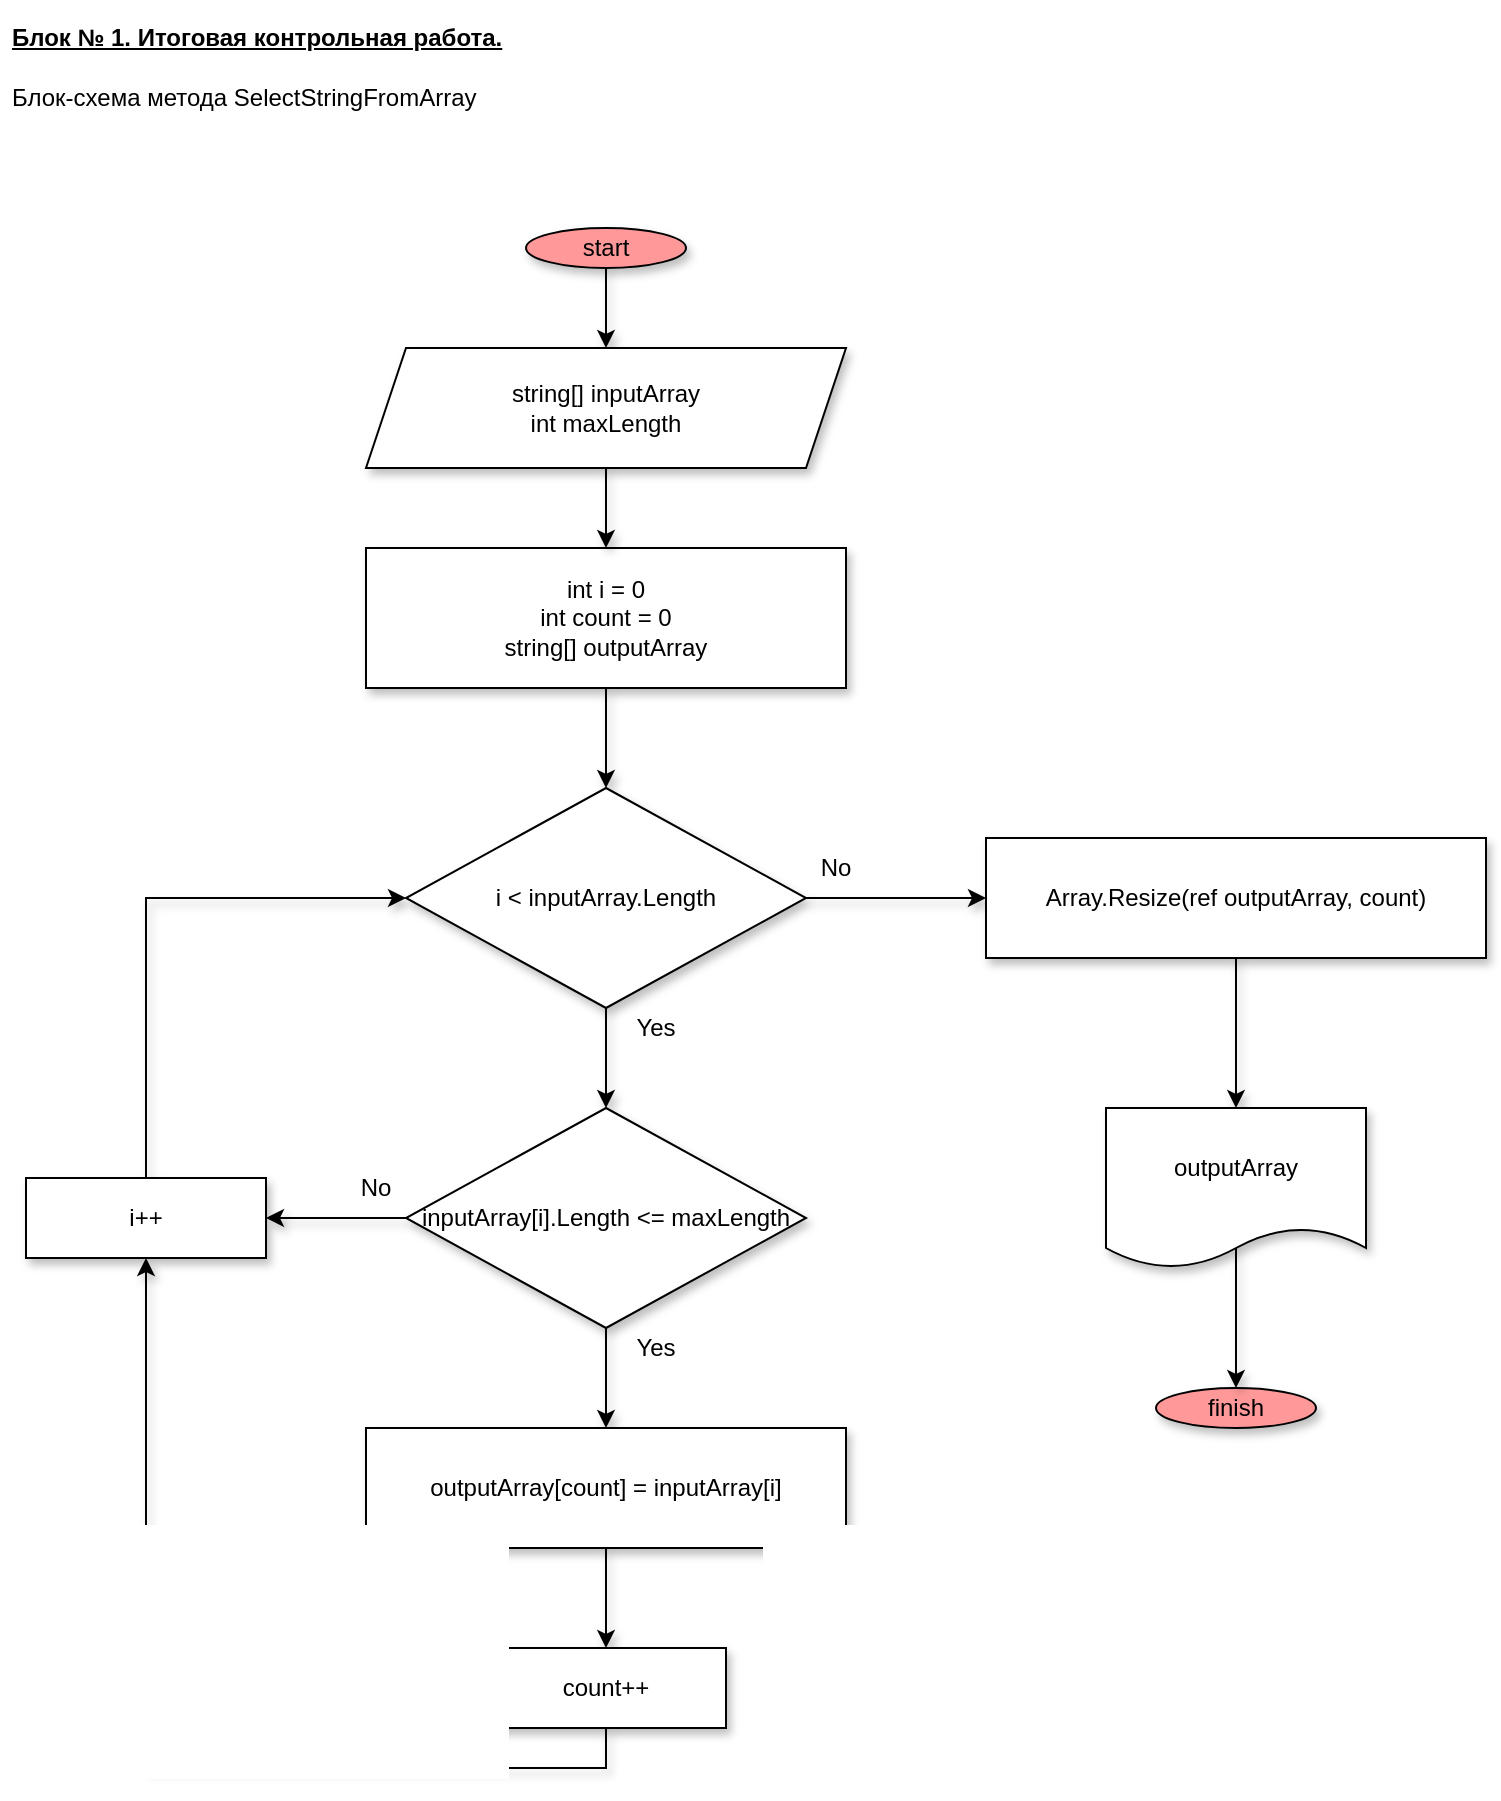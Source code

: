 <mxfile version="20.2.3" type="device"><diagram id="AV9kRuy_ZLC-_nYmKm7w" name="Page-1"><mxGraphModel dx="966" dy="541" grid="1" gridSize="10" guides="1" tooltips="1" connect="1" arrows="1" fold="1" page="1" pageScale="1" pageWidth="827" pageHeight="1169" math="0" shadow="0"><root><mxCell id="0"/><mxCell id="1" parent="0"/><mxCell id="bZnZhk3qSv23E_GFEmG_-27" style="edgeStyle=orthogonalEdgeStyle;rounded=0;orthogonalLoop=1;jettySize=auto;html=1;exitX=0.5;exitY=1;exitDx=0;exitDy=0;entryX=0.5;entryY=0;entryDx=0;entryDy=0;shadow=1;" edge="1" parent="1" source="bZnZhk3qSv23E_GFEmG_-10" target="bZnZhk3qSv23E_GFEmG_-26"><mxGeometry relative="1" as="geometry"/></mxCell><mxCell id="bZnZhk3qSv23E_GFEmG_-10" value="start" style="ellipse;whiteSpace=wrap;html=1;fillColor=#FF9999;shadow=1;" vertex="1" parent="1"><mxGeometry x="299" y="120" width="80" height="20" as="geometry"/></mxCell><mxCell id="bZnZhk3qSv23E_GFEmG_-29" style="edgeStyle=orthogonalEdgeStyle;rounded=0;orthogonalLoop=1;jettySize=auto;html=1;exitX=0.5;exitY=1;exitDx=0;exitDy=0;entryX=0.5;entryY=0;entryDx=0;entryDy=0;shadow=1;" edge="1" parent="1" source="bZnZhk3qSv23E_GFEmG_-12" target="bZnZhk3qSv23E_GFEmG_-18"><mxGeometry relative="1" as="geometry"/></mxCell><mxCell id="bZnZhk3qSv23E_GFEmG_-12" value="&lt;div&gt;int i = 0&lt;br&gt;&lt;/div&gt;&lt;div&gt;int count = 0&lt;/div&gt;&lt;div&gt;&lt;div&gt;string[] outputArray&lt;/div&gt;&lt;/div&gt;" style="rounded=0;whiteSpace=wrap;html=1;shadow=1;" vertex="1" parent="1"><mxGeometry x="219" y="280" width="240" height="70" as="geometry"/></mxCell><mxCell id="bZnZhk3qSv23E_GFEmG_-33" style="edgeStyle=orthogonalEdgeStyle;rounded=0;orthogonalLoop=1;jettySize=auto;html=1;exitX=0.5;exitY=1;exitDx=0;exitDy=0;entryX=0.5;entryY=0;entryDx=0;entryDy=0;shadow=1;" edge="1" parent="1" source="bZnZhk3qSv23E_GFEmG_-18" target="bZnZhk3qSv23E_GFEmG_-30"><mxGeometry relative="1" as="geometry"/></mxCell><mxCell id="bZnZhk3qSv23E_GFEmG_-46" style="edgeStyle=orthogonalEdgeStyle;rounded=0;orthogonalLoop=1;jettySize=auto;html=1;exitX=1;exitY=0.5;exitDx=0;exitDy=0;entryX=0;entryY=0.5;entryDx=0;entryDy=0;shadow=1;" edge="1" parent="1" source="bZnZhk3qSv23E_GFEmG_-18" target="bZnZhk3qSv23E_GFEmG_-40"><mxGeometry relative="1" as="geometry"/></mxCell><mxCell id="bZnZhk3qSv23E_GFEmG_-18" value="i &amp;lt; inputArray.Length" style="rhombus;whiteSpace=wrap;html=1;shadow=1;" vertex="1" parent="1"><mxGeometry x="239" y="400" width="200" height="110" as="geometry"/></mxCell><mxCell id="bZnZhk3qSv23E_GFEmG_-23" value="No" style="text;html=1;align=center;verticalAlign=middle;whiteSpace=wrap;rounded=0;shadow=1;" vertex="1" parent="1"><mxGeometry x="439" y="430" width="30" height="20" as="geometry"/></mxCell><mxCell id="bZnZhk3qSv23E_GFEmG_-24" value="Yes" style="text;html=1;align=center;verticalAlign=middle;whiteSpace=wrap;rounded=0;shadow=1;" vertex="1" parent="1"><mxGeometry x="349" y="510" width="30" height="20" as="geometry"/></mxCell><mxCell id="bZnZhk3qSv23E_GFEmG_-28" style="edgeStyle=orthogonalEdgeStyle;rounded=0;orthogonalLoop=1;jettySize=auto;html=1;exitX=0.5;exitY=1;exitDx=0;exitDy=0;entryX=0.5;entryY=0;entryDx=0;entryDy=0;shadow=1;" edge="1" parent="1" source="bZnZhk3qSv23E_GFEmG_-26" target="bZnZhk3qSv23E_GFEmG_-12"><mxGeometry relative="1" as="geometry"/></mxCell><mxCell id="bZnZhk3qSv23E_GFEmG_-26" value="string[] inputArray&lt;div&gt;int maxLength&lt;br&gt;&lt;/div&gt;" style="shape=parallelogram;perimeter=parallelogramPerimeter;whiteSpace=wrap;html=1;fixedSize=1;shadow=1;" vertex="1" parent="1"><mxGeometry x="219" y="180" width="240" height="60" as="geometry"/></mxCell><mxCell id="bZnZhk3qSv23E_GFEmG_-35" style="edgeStyle=orthogonalEdgeStyle;rounded=0;orthogonalLoop=1;jettySize=auto;html=1;exitX=0.5;exitY=1;exitDx=0;exitDy=0;entryX=0.5;entryY=0;entryDx=0;entryDy=0;shadow=1;" edge="1" parent="1" source="bZnZhk3qSv23E_GFEmG_-30" target="bZnZhk3qSv23E_GFEmG_-34"><mxGeometry relative="1" as="geometry"/></mxCell><mxCell id="bZnZhk3qSv23E_GFEmG_-50" style="edgeStyle=orthogonalEdgeStyle;rounded=0;orthogonalLoop=1;jettySize=auto;html=1;exitX=0;exitY=0.5;exitDx=0;exitDy=0;entryX=1;entryY=0.5;entryDx=0;entryDy=0;shadow=1;" edge="1" parent="1" source="bZnZhk3qSv23E_GFEmG_-30" target="bZnZhk3qSv23E_GFEmG_-47"><mxGeometry relative="1" as="geometry"/></mxCell><mxCell id="bZnZhk3qSv23E_GFEmG_-30" value="inputArray[i].Length &amp;lt;= maxLength" style="rhombus;whiteSpace=wrap;html=1;shadow=1;" vertex="1" parent="1"><mxGeometry x="239" y="560" width="200" height="110" as="geometry"/></mxCell><mxCell id="bZnZhk3qSv23E_GFEmG_-37" style="edgeStyle=orthogonalEdgeStyle;rounded=0;orthogonalLoop=1;jettySize=auto;html=1;exitX=0.5;exitY=1;exitDx=0;exitDy=0;entryX=0.5;entryY=0;entryDx=0;entryDy=0;shadow=1;" edge="1" parent="1" source="bZnZhk3qSv23E_GFEmG_-34" target="bZnZhk3qSv23E_GFEmG_-36"><mxGeometry relative="1" as="geometry"/></mxCell><mxCell id="bZnZhk3qSv23E_GFEmG_-34" value="outputArray[count] = inputArray[i]" style="rounded=0;whiteSpace=wrap;html=1;shadow=1;" vertex="1" parent="1"><mxGeometry x="219" y="720" width="240" height="60" as="geometry"/></mxCell><mxCell id="bZnZhk3qSv23E_GFEmG_-48" style="edgeStyle=orthogonalEdgeStyle;rounded=0;orthogonalLoop=1;jettySize=auto;html=1;exitX=0.5;exitY=1;exitDx=0;exitDy=0;entryX=0.5;entryY=1;entryDx=0;entryDy=0;shadow=1;" edge="1" parent="1" source="bZnZhk3qSv23E_GFEmG_-36" target="bZnZhk3qSv23E_GFEmG_-47"><mxGeometry relative="1" as="geometry"/></mxCell><mxCell id="bZnZhk3qSv23E_GFEmG_-36" value="count++" style="rounded=0;whiteSpace=wrap;html=1;shadow=1;" vertex="1" parent="1"><mxGeometry x="279" y="830" width="120" height="40" as="geometry"/></mxCell><mxCell id="bZnZhk3qSv23E_GFEmG_-39" value="Yes" style="text;html=1;align=center;verticalAlign=middle;whiteSpace=wrap;rounded=0;shadow=1;" vertex="1" parent="1"><mxGeometry x="349" y="670" width="30" height="20" as="geometry"/></mxCell><mxCell id="bZnZhk3qSv23E_GFEmG_-54" style="edgeStyle=orthogonalEdgeStyle;rounded=0;orthogonalLoop=1;jettySize=auto;html=1;exitX=0.5;exitY=1;exitDx=0;exitDy=0;entryX=0.5;entryY=0;entryDx=0;entryDy=0;shadow=1;" edge="1" parent="1" source="bZnZhk3qSv23E_GFEmG_-40" target="bZnZhk3qSv23E_GFEmG_-52"><mxGeometry relative="1" as="geometry"/></mxCell><mxCell id="bZnZhk3qSv23E_GFEmG_-40" value="Array.Resize(ref outputArray, count)" style="rounded=0;whiteSpace=wrap;html=1;shadow=1;" vertex="1" parent="1"><mxGeometry x="529" y="425" width="250" height="60" as="geometry"/></mxCell><mxCell id="bZnZhk3qSv23E_GFEmG_-42" value="No" style="text;html=1;align=center;verticalAlign=middle;whiteSpace=wrap;rounded=0;shadow=1;" vertex="1" parent="1"><mxGeometry x="209" y="590" width="30" height="20" as="geometry"/></mxCell><mxCell id="bZnZhk3qSv23E_GFEmG_-51" style="edgeStyle=orthogonalEdgeStyle;rounded=0;orthogonalLoop=1;jettySize=auto;html=1;exitX=0.5;exitY=0;exitDx=0;exitDy=0;entryX=0;entryY=0.5;entryDx=0;entryDy=0;shadow=1;" edge="1" parent="1" source="bZnZhk3qSv23E_GFEmG_-47" target="bZnZhk3qSv23E_GFEmG_-18"><mxGeometry relative="1" as="geometry"/></mxCell><mxCell id="bZnZhk3qSv23E_GFEmG_-47" value="i++" style="rounded=0;whiteSpace=wrap;html=1;shadow=1;" vertex="1" parent="1"><mxGeometry x="49" y="595" width="120" height="40" as="geometry"/></mxCell><mxCell id="bZnZhk3qSv23E_GFEmG_-52" value="outputArray" style="shape=document;whiteSpace=wrap;html=1;boundedLbl=1;size=0.25;shadow=1;" vertex="1" parent="1"><mxGeometry x="589" y="560" width="130" height="80" as="geometry"/></mxCell><mxCell id="bZnZhk3qSv23E_GFEmG_-53" value="finish" style="ellipse;whiteSpace=wrap;html=1;fillColor=#FF9999;shadow=1;" vertex="1" parent="1"><mxGeometry x="614" y="700" width="80" height="20" as="geometry"/></mxCell><mxCell id="bZnZhk3qSv23E_GFEmG_-57" value="" style="endArrow=classic;html=1;rounded=0;entryX=0.5;entryY=0;entryDx=0;entryDy=0;shadow=1;" edge="1" parent="1" target="bZnZhk3qSv23E_GFEmG_-53"><mxGeometry width="50" height="50" relative="1" as="geometry"><mxPoint x="654" y="630" as="sourcePoint"/><mxPoint x="679" y="620" as="targetPoint"/></mxGeometry></mxCell><mxCell id="bZnZhk3qSv23E_GFEmG_-58" value="&lt;div align=&quot;left&quot;&gt;&lt;b&gt;&lt;u&gt;Блок № 1. Итоговая контрольная работа.&lt;/u&gt;&lt;/b&gt;&lt;/div&gt;" style="text;html=1;strokeColor=none;fillColor=none;align=left;verticalAlign=middle;whiteSpace=wrap;rounded=0;shadow=1;glass=0;sketch=0;" vertex="1" parent="1"><mxGeometry x="40" y="10" width="310" height="30" as="geometry"/></mxCell><mxCell id="bZnZhk3qSv23E_GFEmG_-59" value="Блок-схема метода SelectStringFromArray" style="text;html=1;strokeColor=none;fillColor=none;align=left;verticalAlign=middle;whiteSpace=wrap;rounded=0;shadow=1;glass=0;sketch=0;" vertex="1" parent="1"><mxGeometry x="40" y="40" width="310" height="30" as="geometry"/></mxCell></root></mxGraphModel></diagram></mxfile>